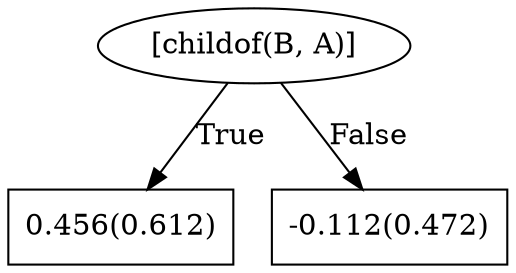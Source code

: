 digraph G{ 
1[label = "[childof(B, A)]"];
1 -> 2[label="True"];
1 -> 3[label="False"];
2[shape = box,label = "0.456(0.612)"];
3[shape = box,label = "-0.112(0.472)"];
}
